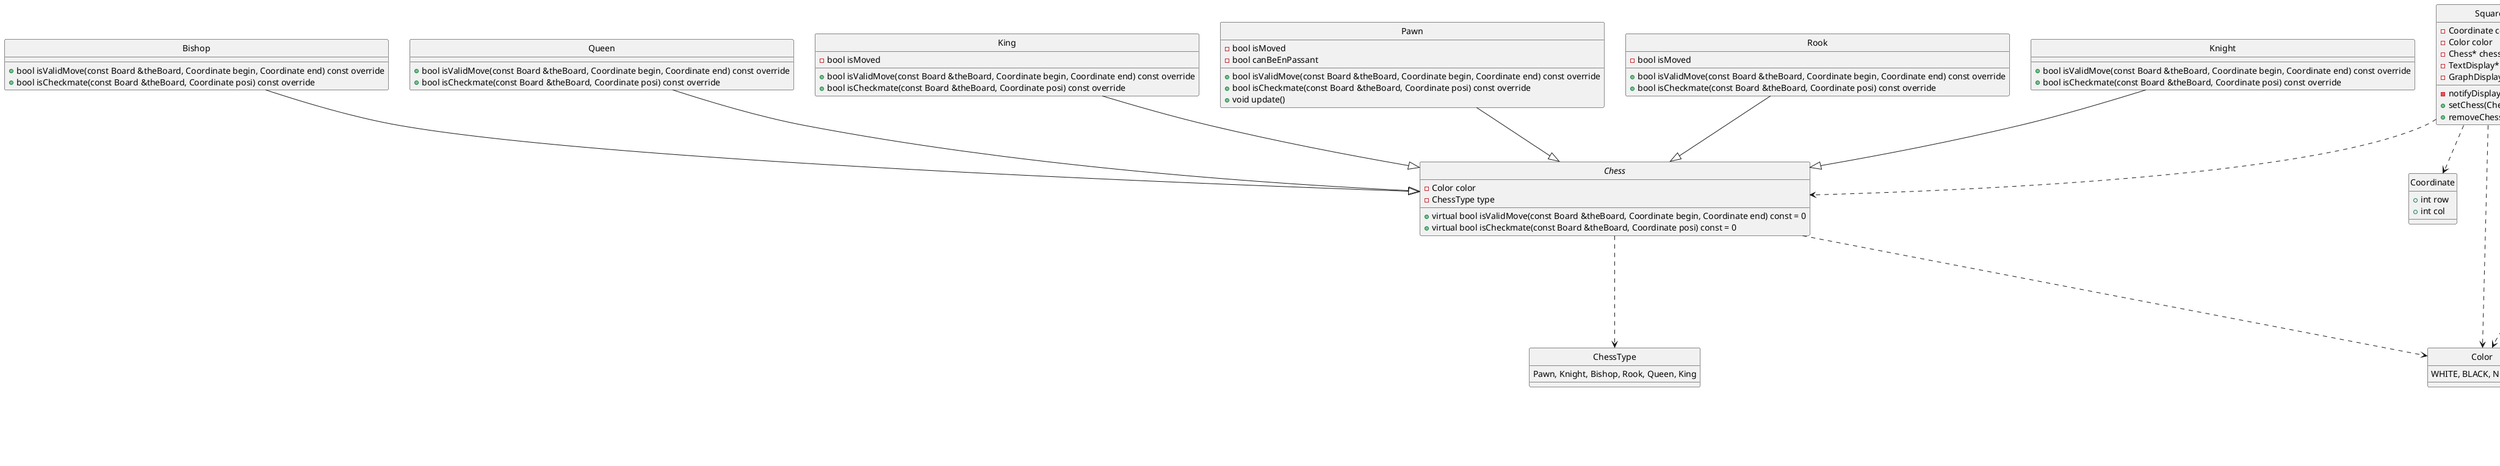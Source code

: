 @startuml UML
hide circle



enum Color {
    WHITE, BLACK, NOTHING
}
struct Coordinate {
    + int row
    + int col
}

class Square {
    - Coordinate coordinate
    - Color color
    - Chess* chess
    - TextDisplay* td
    - GraphDisplay* gd
    - notifyDisplayer()
    + setChess(Chess*)
    + removeChess()
}
Square ..> Color
Square ..> Coordinate
Square ..> Chess



enum ChessType {
    Pawn, Knight, Bishop, Rook, Queen, King
}

abstract class Chess {
    - Color color
    - ChessType type
    + virtual bool isValidMove(const Board &theBoard, Coordinate begin, Coordinate end) const = 0
    + virtual bool isCheckmate(const Board &theBoard, Coordinate posi) const = 0
}
Chess ..> Color
Chess ..> ChessType

class Pawn {
    - bool isMoved
    - bool canBeEnPassant
    + bool isValidMove(const Board &theBoard, Coordinate begin, Coordinate end) const override
    + bool isCheckmate(const Board &theBoard, Coordinate posi) const override
    + void update()
}
Pawn --|> Chess

class Rook {
    - bool isMoved
    + bool isValidMove(const Board &theBoard, Coordinate begin, Coordinate end) const override
    + bool isCheckmate(const Board &theBoard, Coordinate posi) const override
}
Rook --|> Chess

class Knight {
    + bool isValidMove(const Board &theBoard, Coordinate begin, Coordinate end) const override
    + bool isCheckmate(const Board &theBoard, Coordinate posi) const override
}
Knight --|> Chess

class Bishop {
    + bool isValidMove(const Board &theBoard, Coordinate begin, Coordinate end) const override
    + bool isCheckmate(const Board &theBoard, Coordinate posi) const override
}
Bishop --|> Chess

class Queen {
    + bool isValidMove(const Board &theBoard, Coordinate begin, Coordinate end) const override
    + bool isCheckmate(const Board &theBoard, Coordinate posi) const override
}
Queen --|> Chess

class King {
    - bool isMoved
    + bool isValidMove(const Board &theBoard, Coordinate begin, Coordinate end) const override
    + bool isCheckmate(const Board &theBoard, Coordinate posi) const override
}
King --|> Chess


class Board {
    - std::vector<std::vector<Square>> grid
    - TextDisplay* (use smart_ptr) td
    - GraphDisplay* gd
    - Color currentPlayer
    - void switchPlayer()
    - void checkDraw()
    - void updateChess()
    + void initSquare() (just init square, no chess)
    + void placeChess(Coordinate, char)
    + void removeChess(Coordinate)
    + void initChessesWithDefaultArrange()
    + bool isValidSetup()
    + void moveChess(Coordinate begin, Coordinate end)
    + void endGame(Color whoWin) const

}

class TextDisplay {
    - std::vector<std::vector<char>> charGrid
    
    + void notified(Board&)

    + void printBoard()
}

class GraphDisplay {
    - const size_t WINDOW_SIZE
    - size_t sizeOfGrid
    - size_t oneSquareSize
    - size_t edgeSize
    + void notified(Board&)
}


abstract class Bot {
    - Board* theBoard
    - Color color
    + virtual void move() const = 0
}
Bot --> Board
Bot ..> Color

class BotLevel1 {

}
BotLevel1 --|> Bot

class BotLevel2 {

}
BotLevel2 --|> Bot

class BotLevel3 {

}
BotLevel3 --|> Bot

@enduml